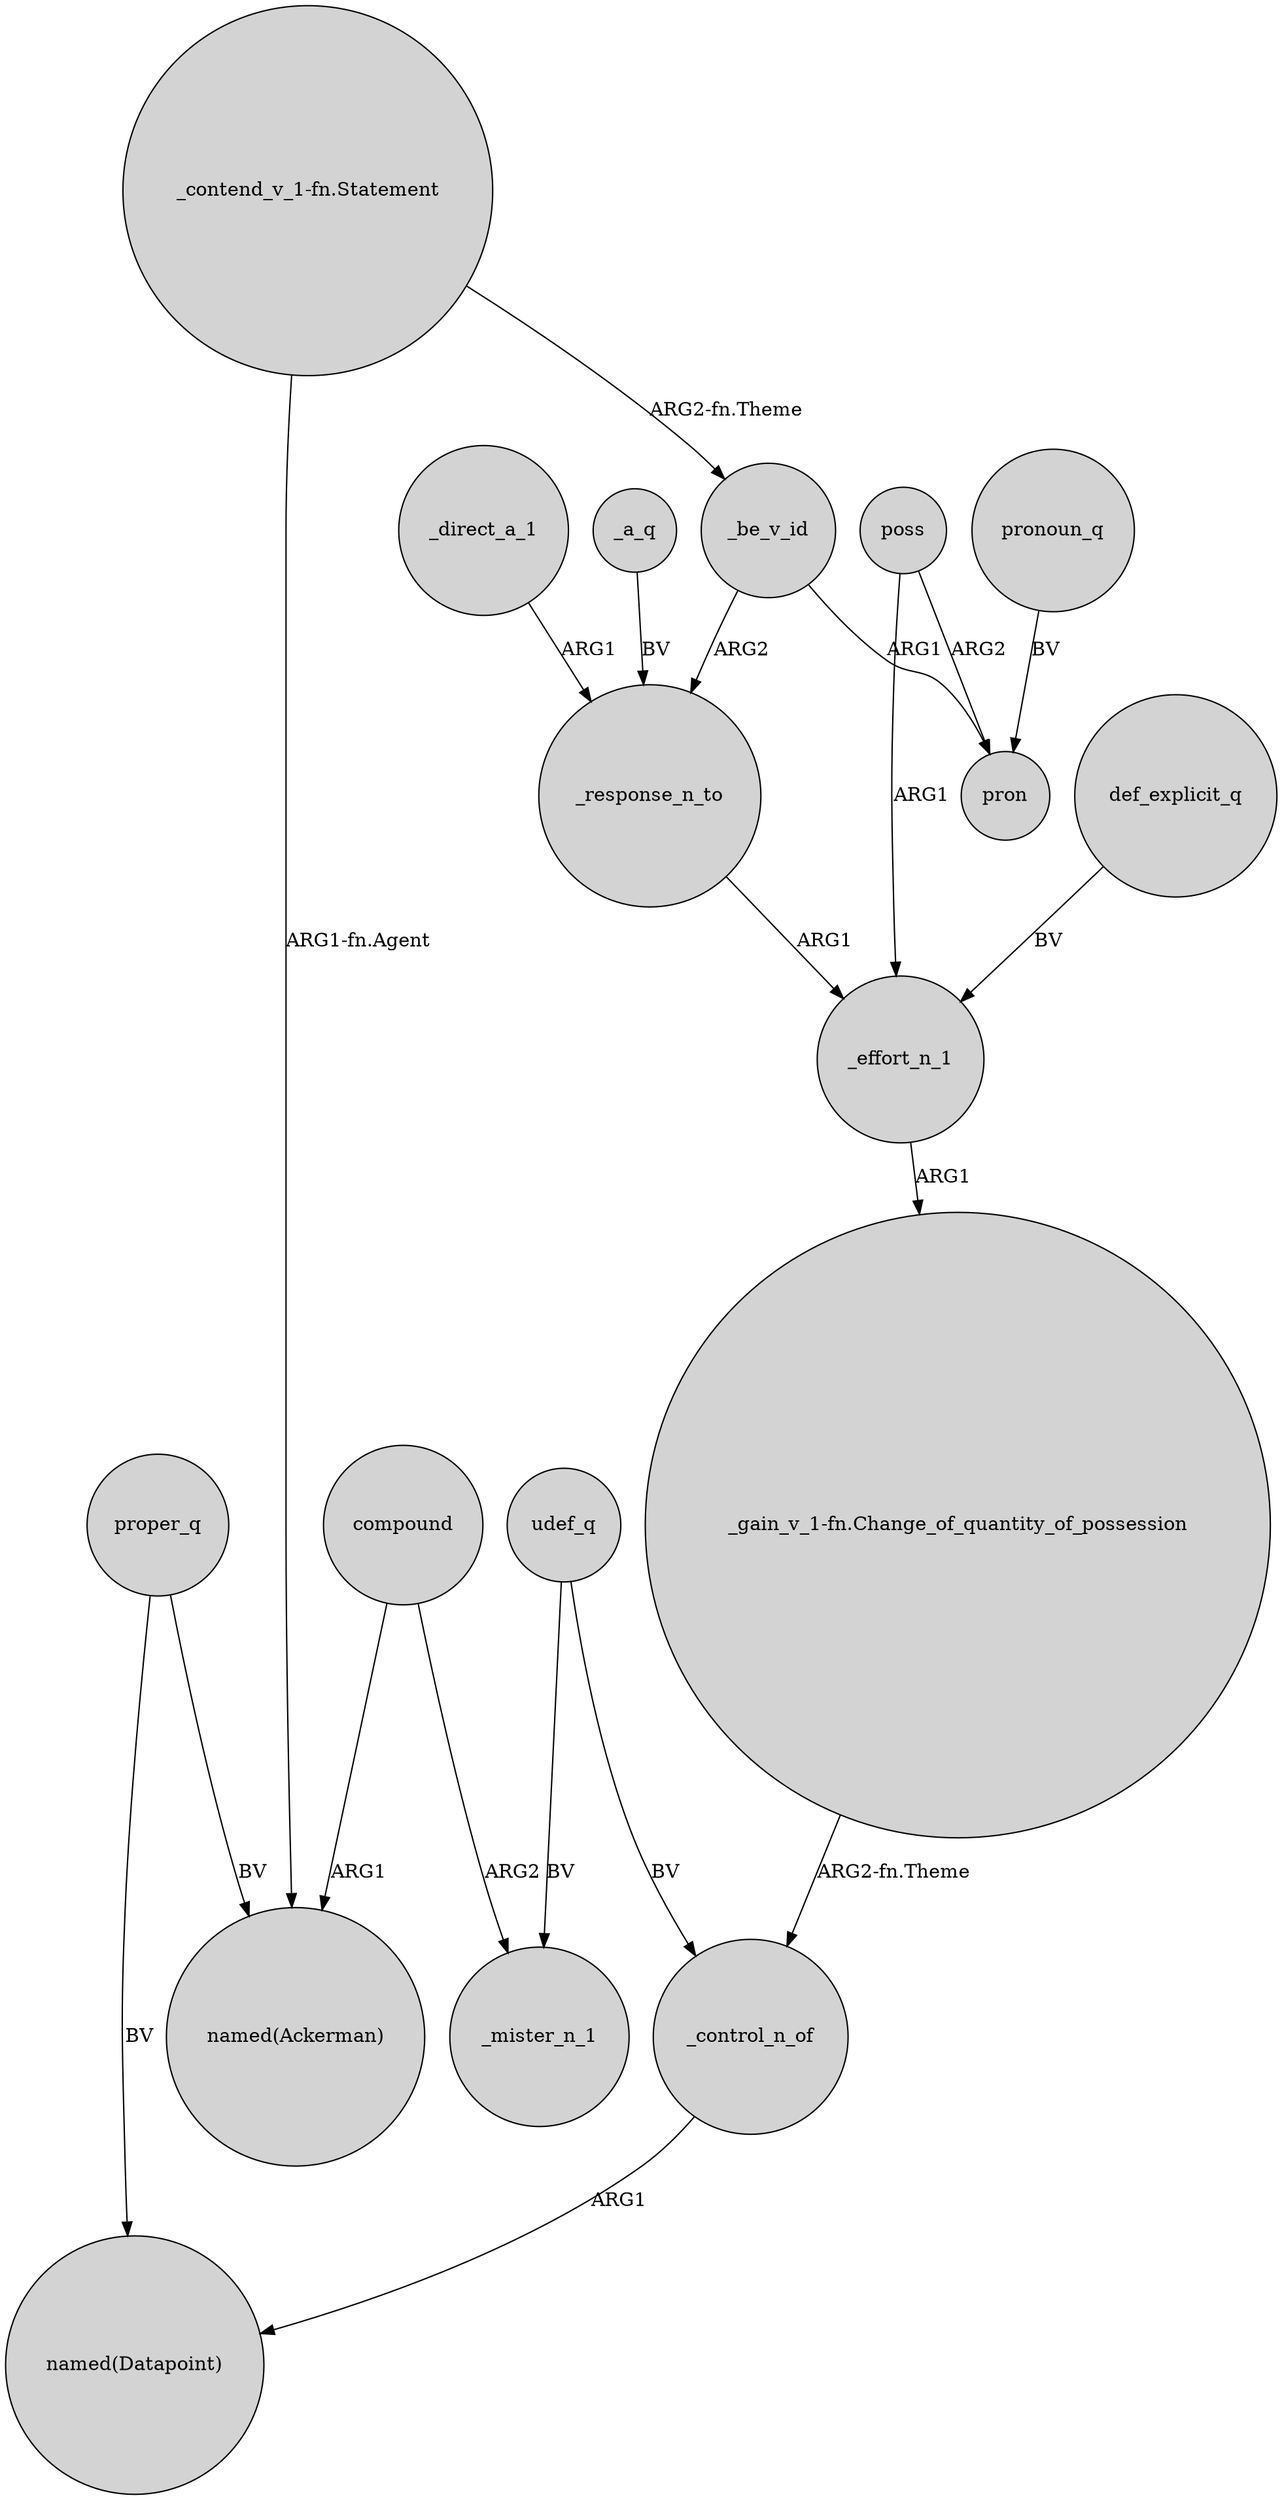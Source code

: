 digraph {
	node [shape=circle style=filled]
	_response_n_to -> _effort_n_1 [label=ARG1]
	poss -> pron [label=ARG2]
	udef_q -> _control_n_of [label=BV]
	compound -> "named(Ackerman)" [label=ARG1]
	compound -> _mister_n_1 [label=ARG2]
	udef_q -> _mister_n_1 [label=BV]
	"_gain_v_1-fn.Change_of_quantity_of_possession" -> _control_n_of [label="ARG2-fn.Theme"]
	_control_n_of -> "named(Datapoint)" [label=ARG1]
	_be_v_id -> pron [label=ARG1]
	proper_q -> "named(Ackerman)" [label=BV]
	pronoun_q -> pron [label=BV]
	_a_q -> _response_n_to [label=BV]
	def_explicit_q -> _effort_n_1 [label=BV]
	proper_q -> "named(Datapoint)" [label=BV]
	poss -> _effort_n_1 [label=ARG1]
	_effort_n_1 -> "_gain_v_1-fn.Change_of_quantity_of_possession" [label=ARG1]
	"_contend_v_1-fn.Statement" -> "named(Ackerman)" [label="ARG1-fn.Agent"]
	_be_v_id -> _response_n_to [label=ARG2]
	"_contend_v_1-fn.Statement" -> _be_v_id [label="ARG2-fn.Theme"]
	_direct_a_1 -> _response_n_to [label=ARG1]
}
